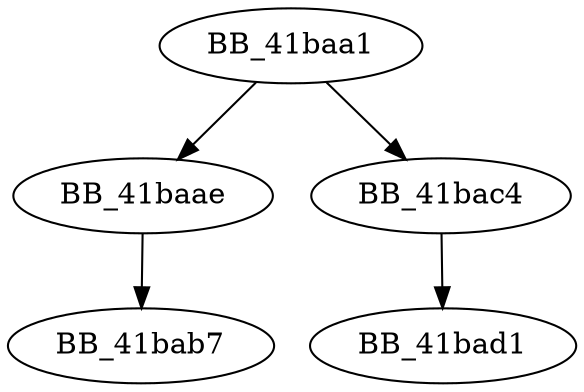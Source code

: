 DiGraph __lock_file2{
BB_41baa1->BB_41baae
BB_41baa1->BB_41bac4
BB_41baae->BB_41bab7
BB_41bac4->BB_41bad1
}
